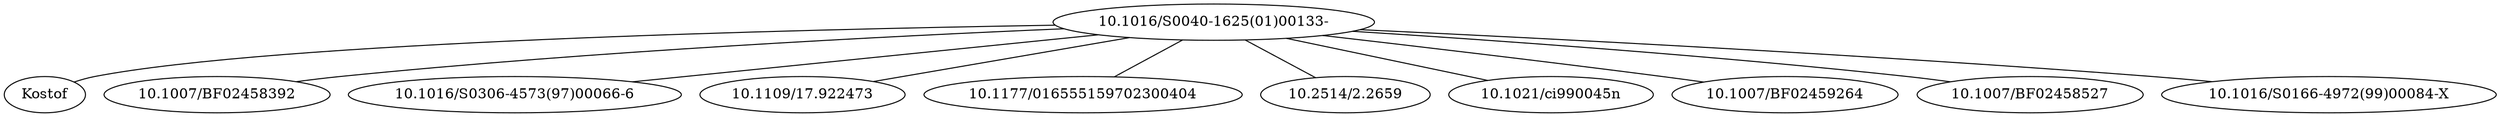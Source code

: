 strict graph mind_map197 {
	"10.1016/S0040-1625(01)00133-" -- Kostof
	"10.1016/S0040-1625(01)00133-" -- "10.1007/BF02458392"
	"10.1016/S0040-1625(01)00133-" -- "10.1016/S0306-4573(97)00066-6"
	"10.1016/S0040-1625(01)00133-" -- "10.1109/17.922473"
	"10.1016/S0040-1625(01)00133-" -- "10.1177/016555159702300404"
	"10.1016/S0040-1625(01)00133-" -- "10.2514/2.2659"
	"10.1016/S0040-1625(01)00133-" -- "10.1021/ci990045n"
	"10.1016/S0040-1625(01)00133-" -- "10.1007/BF02459264"
	"10.1016/S0040-1625(01)00133-" -- "10.1007/BF02458527"
	"10.1016/S0040-1625(01)00133-" -- "10.1016/S0166-4972(99)00084-X"
}
